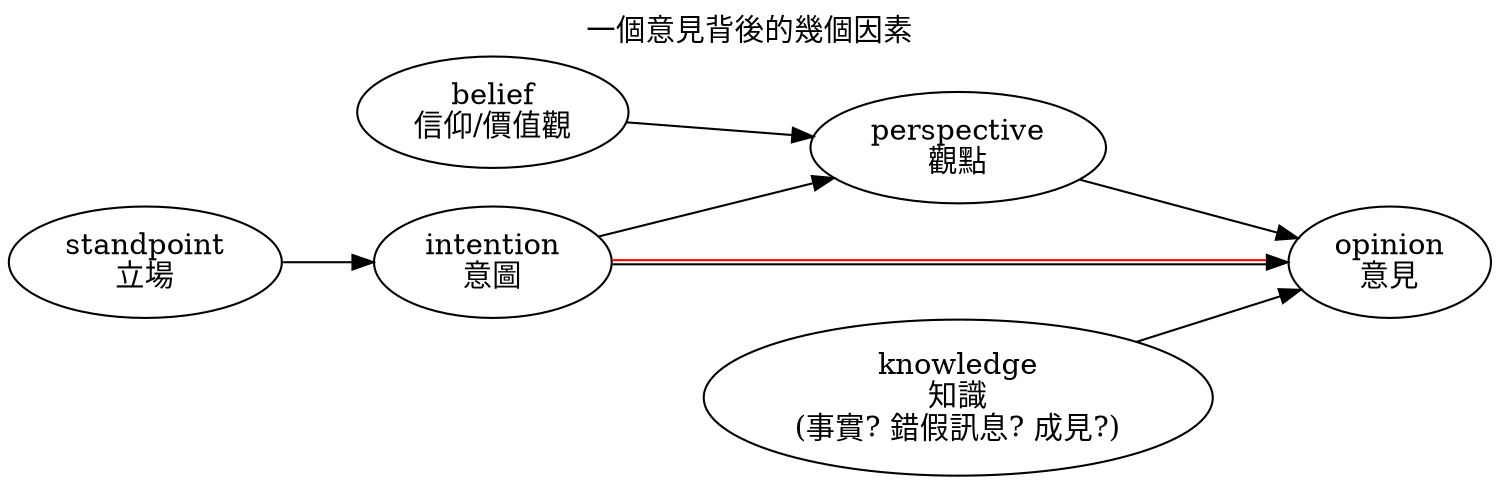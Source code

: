// dot -Tsvg graphic-workflow.dot -o graphic-workflow.svg
digraph "一個意見背後的幾個因素" {

    label = "一個意見背後的幾個因素";
    labelloc = "t";
    rankdir = "LR";
    overlap = scale;
    compound = true;

    belief [ label="belief\n信仰/價值觀" ];
    standpoint [ label="standpoint\n立場" ];
    perspective [ label="perspective\n觀點" ];
    opinion [ label="opinion\n意見" ];
    intention [ label="intention\n意圖" ];
    knowledge [ label="knowledge\n知識\n(事實? 錯假訊息? 成見?)" ];

    belief -> perspective;
    intention -> perspective;
    standpoint -> intention;
    { perspective knowledge } -> opinion;
    intention -> opinion [ color="black:red" ]
}

